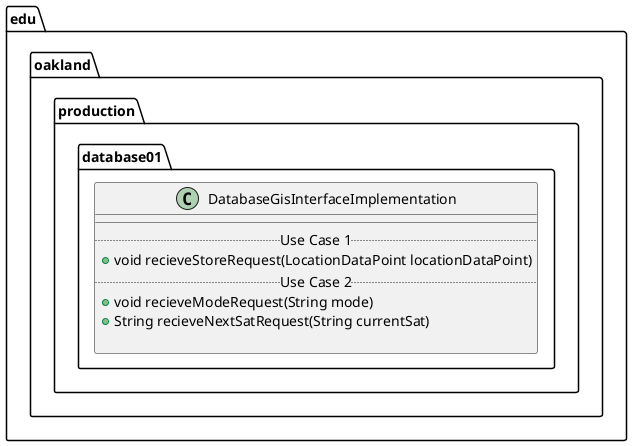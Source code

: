@startuml DatabaseGisInterfaceImplementation

package edu.oakland.production.database01 {
    class DatabaseGisInterfaceImplementation {
        __
        .. Use Case 1 ..
        + void recieveStoreRequest(LocationDataPoint locationDataPoint)
        .. Use Case 2 ..
        + void recieveModeRequest(String mode)
        + String recieveNextSatRequest(String currentSat)
        
    }
}

@enduml
